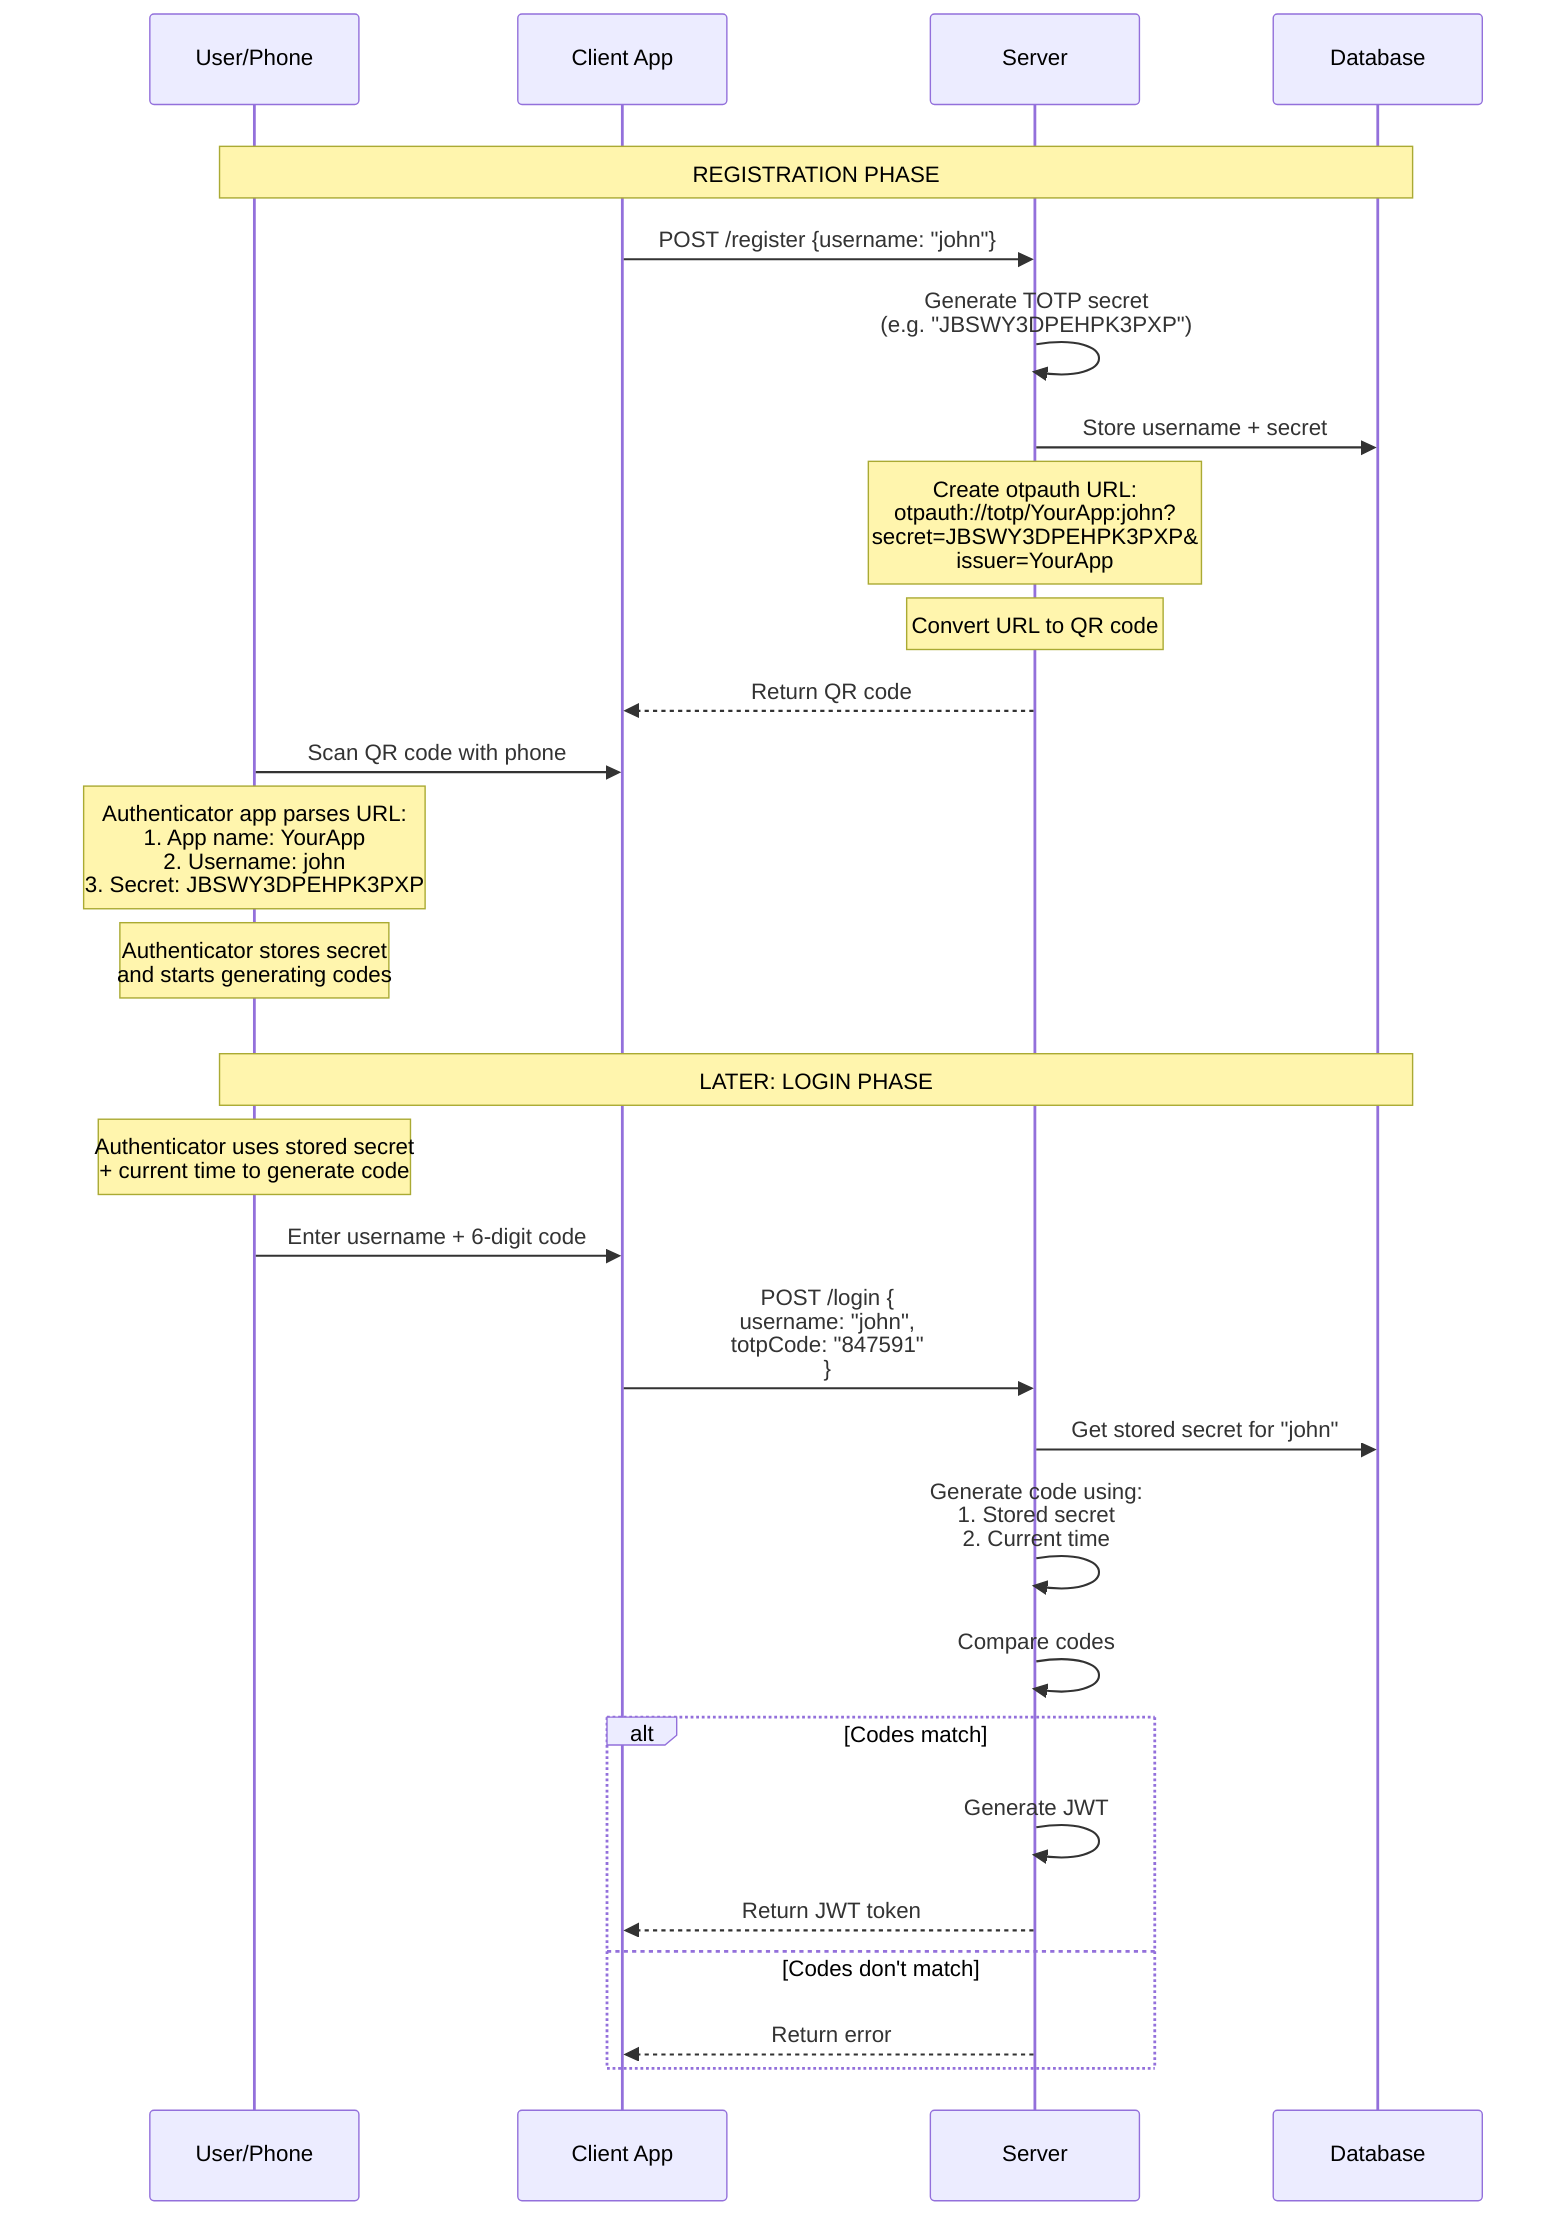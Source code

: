 sequenceDiagram
    participant U as User/Phone
    participant C as Client App
    participant S as Server
    participant DB as Database

    rect rgb(0,0,0,0)
        Note over U,DB: REGISTRATION PHASE
        C->>S: POST /register {username: "john"}
        S->>S: Generate TOTP secret<br/>(e.g. "JBSWY3DPEHPK3PXP")
        S->>DB: Store username + secret

        Note over S: Create otpauth URL:<br/>otpauth://totp/YourApp:john?<br/>secret=JBSWY3DPEHPK3PXP&<br/>issuer=YourApp

        Note over S: Convert URL to QR code
        S-->>C: Return QR code
        U->>C: Scan QR code with phone
        Note over U: Authenticator app parses URL:<br/>1. App name: YourApp<br/>2. Username: john<br/>3. Secret: JBSWY3DPEHPK3PXP
        Note over U: Authenticator stores secret<br/>and starts generating codes
    end

    rect rgb(0,0,0,0)
        Note over U,DB: LATER: LOGIN PHASE
        Note over U: Authenticator uses stored secret<br/>+ current time to generate code
        U->>C: Enter username + 6-digit code
        C->>S: POST /login {<br/>username: "john",<br/>totpCode: "847591"<br/>}
        S->>DB: Get stored secret for "john"
        S->>S: Generate code using:<br/>1. Stored secret<br/>2. Current time
        S->>S: Compare codes
        alt Codes match
            S->>S: Generate JWT
            S-->>C: Return JWT token
        else Codes don't match
            S-->>C: Return error
        end
    end